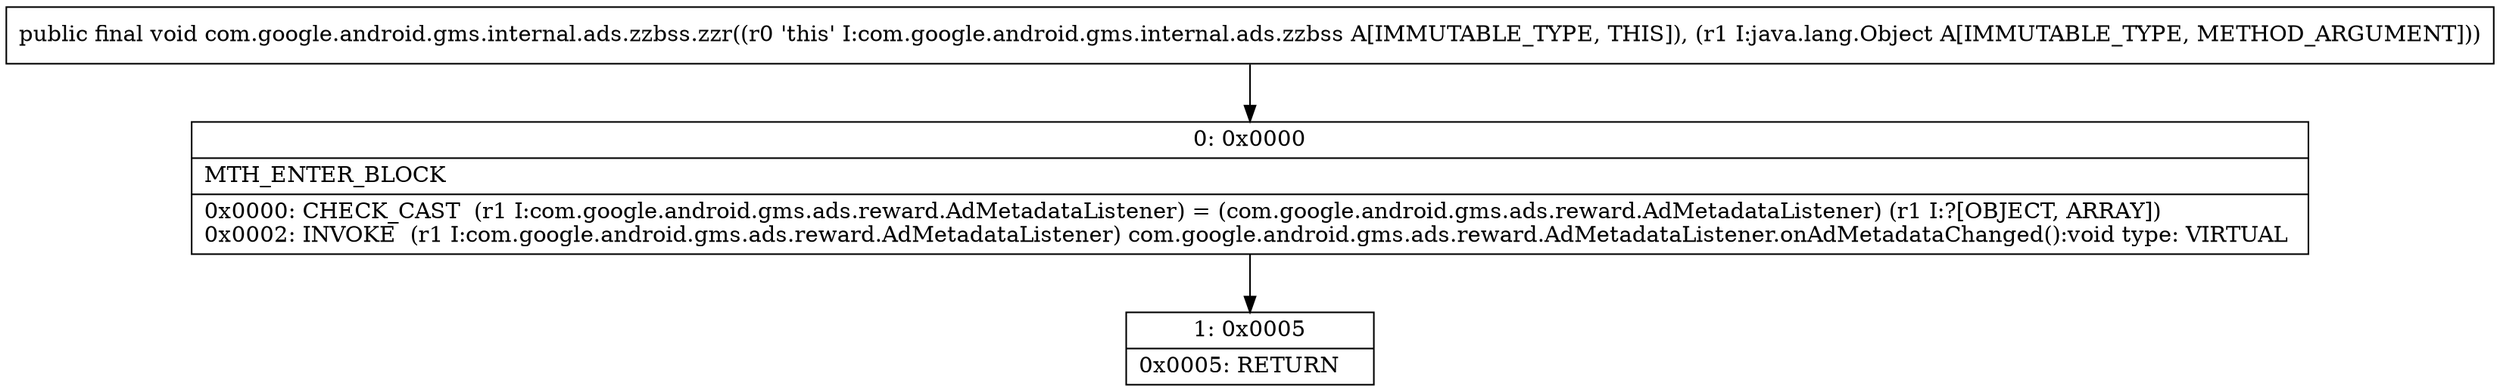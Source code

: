 digraph "CFG forcom.google.android.gms.internal.ads.zzbss.zzr(Ljava\/lang\/Object;)V" {
Node_0 [shape=record,label="{0\:\ 0x0000|MTH_ENTER_BLOCK\l|0x0000: CHECK_CAST  (r1 I:com.google.android.gms.ads.reward.AdMetadataListener) = (com.google.android.gms.ads.reward.AdMetadataListener) (r1 I:?[OBJECT, ARRAY]) \l0x0002: INVOKE  (r1 I:com.google.android.gms.ads.reward.AdMetadataListener) com.google.android.gms.ads.reward.AdMetadataListener.onAdMetadataChanged():void type: VIRTUAL \l}"];
Node_1 [shape=record,label="{1\:\ 0x0005|0x0005: RETURN   \l}"];
MethodNode[shape=record,label="{public final void com.google.android.gms.internal.ads.zzbss.zzr((r0 'this' I:com.google.android.gms.internal.ads.zzbss A[IMMUTABLE_TYPE, THIS]), (r1 I:java.lang.Object A[IMMUTABLE_TYPE, METHOD_ARGUMENT])) }"];
MethodNode -> Node_0;
Node_0 -> Node_1;
}

